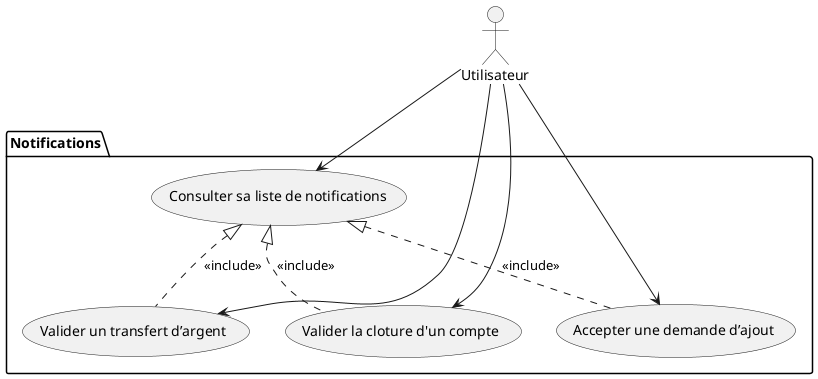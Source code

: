 @startuml Gestion des dépenses

actor "Utilisateur" as User

package Notifications {
		usecase "Consulter sa liste de notifications" as cln
		usecase "Valider un transfert d’argent" as vuta
		usecase "Valider la cloture d'un compte" as vcc
		usecase "Accepter une demande d’ajout" as auda

		cln <|.. auda : <<include>>
		cln <|.. vcc : <<include>>
		cln <|.. vuta : <<include>>

}

User --> cln
User --> auda
User --> vcc
User --> vuta

@enduml